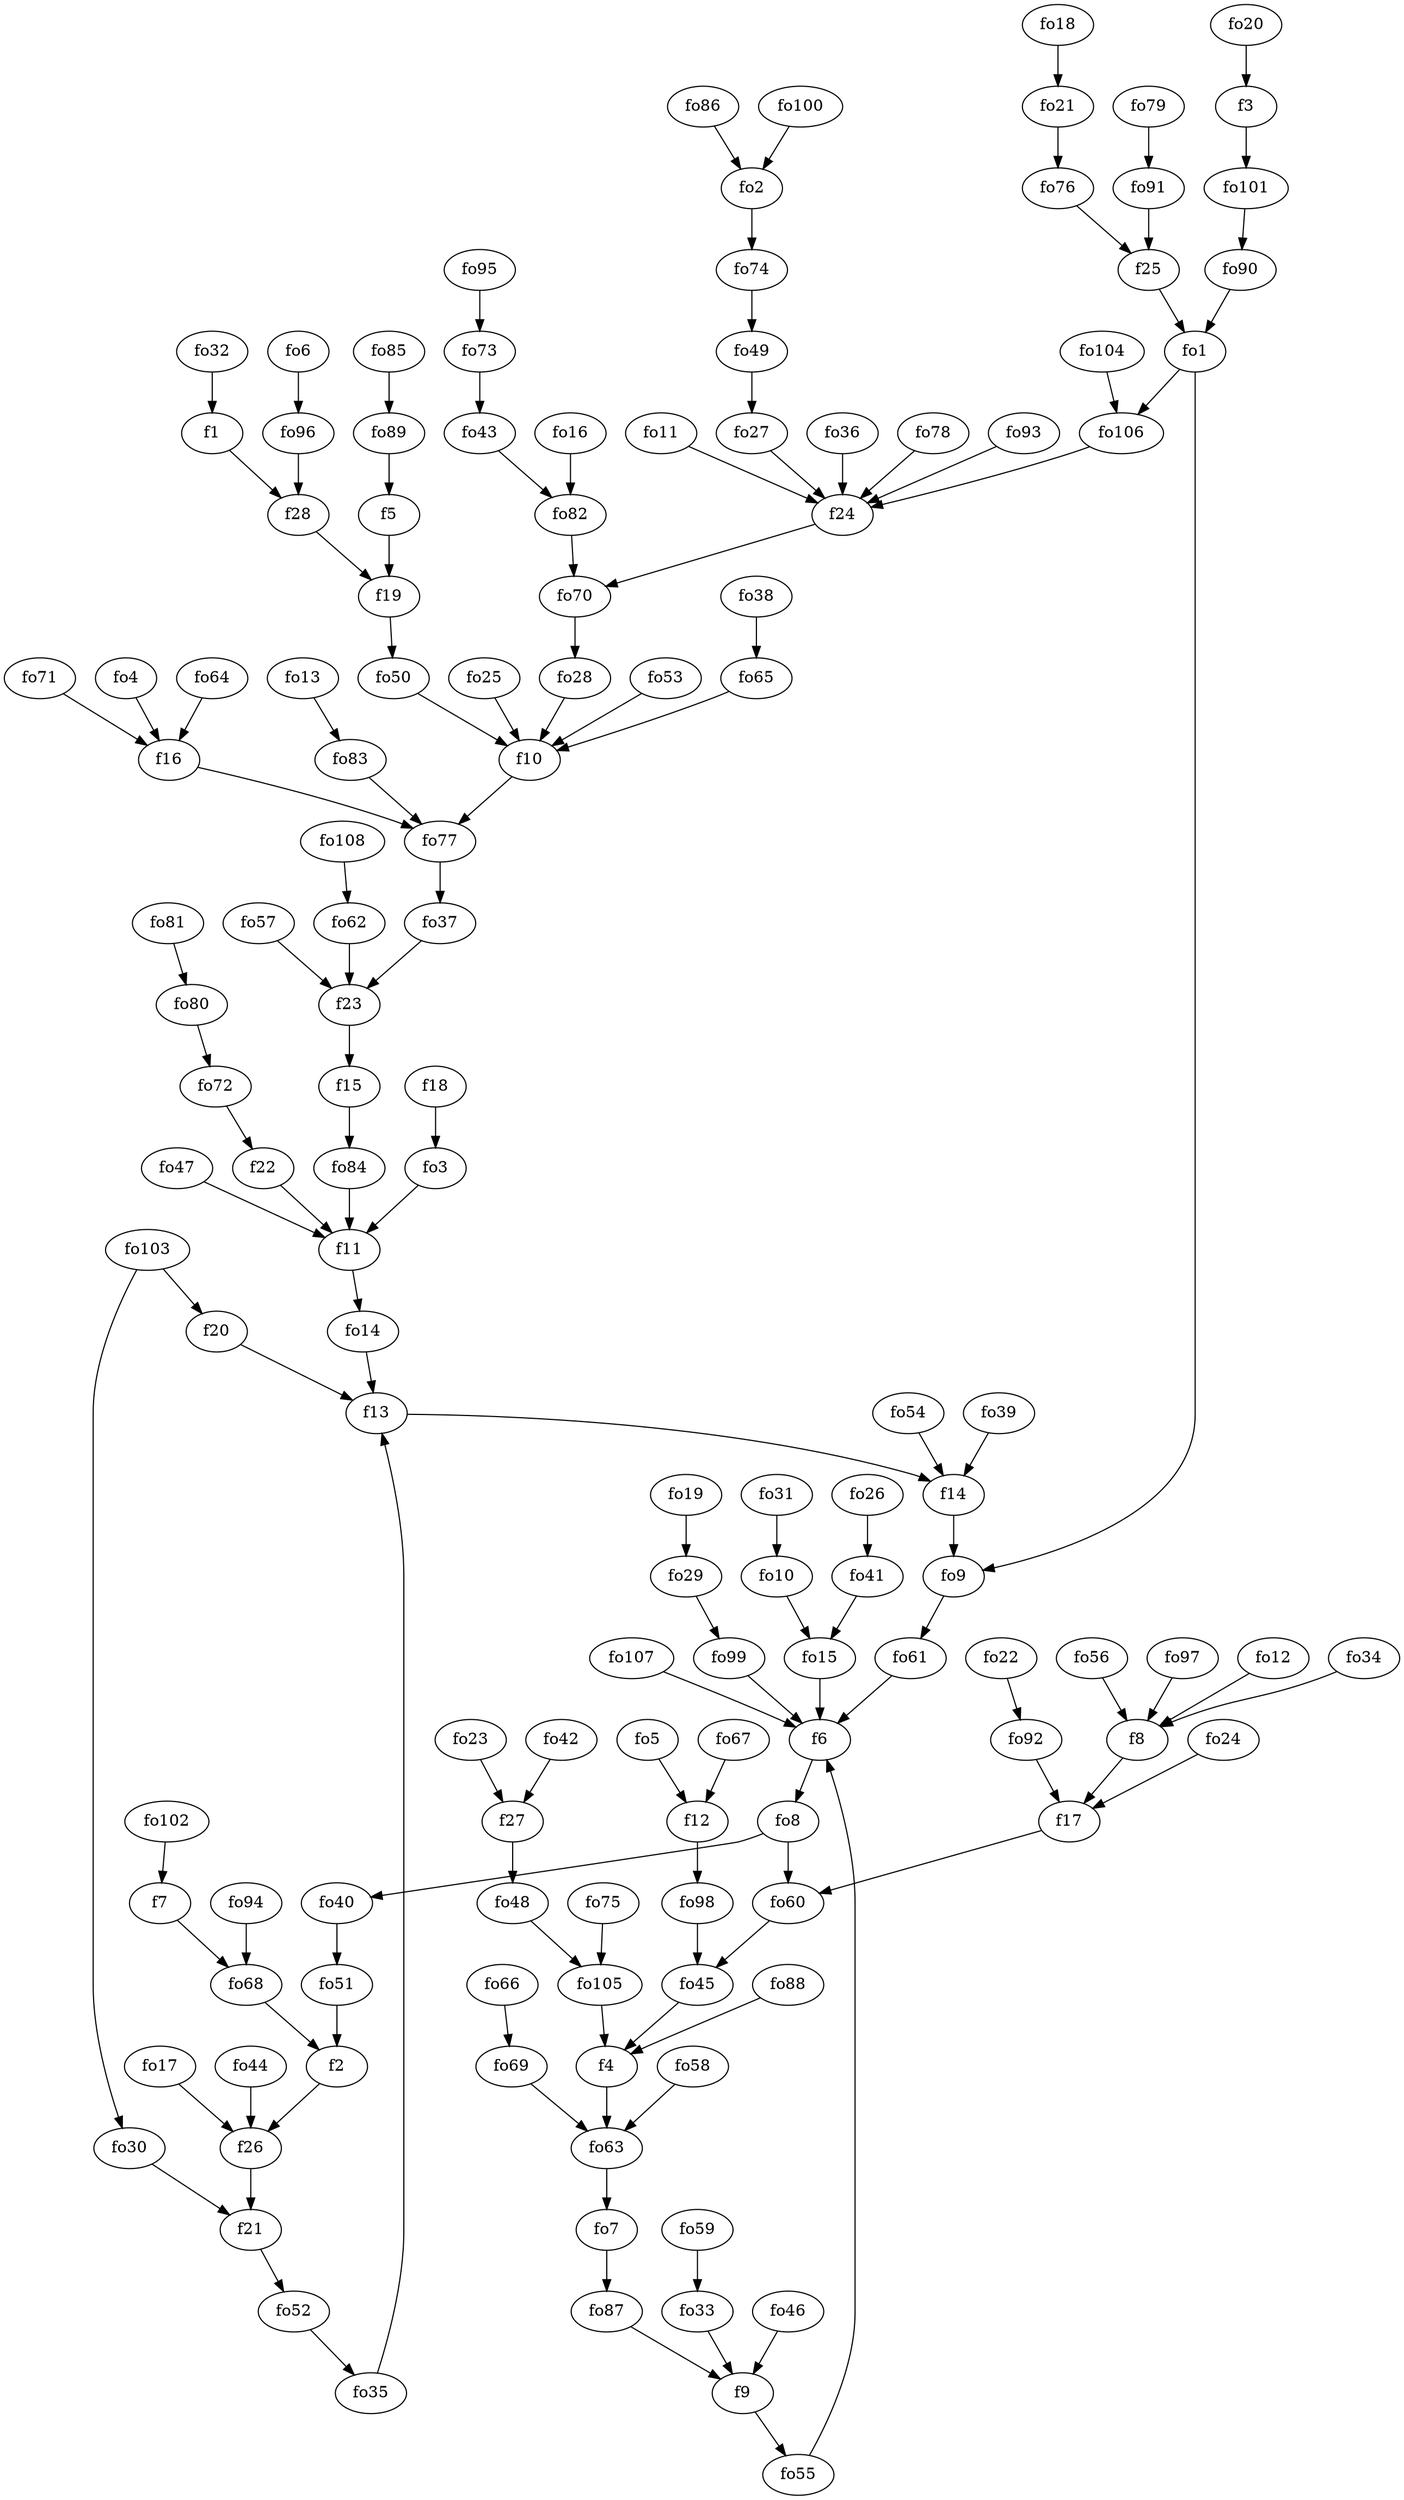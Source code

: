 strict digraph  {
f1;
f2;
f3;
f4;
f5;
f6;
f7;
f8;
f9;
f10;
f11;
f12;
f13;
f14;
f15;
f16;
f17;
f18;
f19;
f20;
f21;
f22;
f23;
f24;
f25;
f26;
f27;
f28;
fo1;
fo2;
fo3;
fo4;
fo5;
fo6;
fo7;
fo8;
fo9;
fo10;
fo11;
fo12;
fo13;
fo14;
fo15;
fo16;
fo17;
fo18;
fo19;
fo20;
fo21;
fo22;
fo23;
fo24;
fo25;
fo26;
fo27;
fo28;
fo29;
fo30;
fo31;
fo32;
fo33;
fo34;
fo35;
fo36;
fo37;
fo38;
fo39;
fo40;
fo41;
fo42;
fo43;
fo44;
fo45;
fo46;
fo47;
fo48;
fo49;
fo50;
fo51;
fo52;
fo53;
fo54;
fo55;
fo56;
fo57;
fo58;
fo59;
fo60;
fo61;
fo62;
fo63;
fo64;
fo65;
fo66;
fo67;
fo68;
fo69;
fo70;
fo71;
fo72;
fo73;
fo74;
fo75;
fo76;
fo77;
fo78;
fo79;
fo80;
fo81;
fo82;
fo83;
fo84;
fo85;
fo86;
fo87;
fo88;
fo89;
fo90;
fo91;
fo92;
fo93;
fo94;
fo95;
fo96;
fo97;
fo98;
fo99;
fo100;
fo101;
fo102;
fo103;
fo104;
fo105;
fo106;
fo107;
fo108;
f1 -> f28  [weight=2];
f2 -> f26  [weight=2];
f3 -> fo101  [weight=2];
f4 -> fo63  [weight=2];
f5 -> f19  [weight=2];
f6 -> fo8  [weight=2];
f7 -> fo68  [weight=2];
f8 -> f17  [weight=2];
f9 -> fo55  [weight=2];
f10 -> fo77  [weight=2];
f11 -> fo14  [weight=2];
f12 -> fo98  [weight=2];
f13 -> f14  [weight=2];
f14 -> fo9  [weight=2];
f15 -> fo84  [weight=2];
f16 -> fo77  [weight=2];
f17 -> fo60  [weight=2];
f18 -> fo3  [weight=2];
f19 -> fo50  [weight=2];
f20 -> f13  [weight=2];
f21 -> fo52  [weight=2];
f22 -> f11  [weight=2];
f23 -> f15  [weight=2];
f24 -> fo70  [weight=2];
f25 -> fo1  [weight=2];
f26 -> f21  [weight=2];
f27 -> fo48  [weight=2];
f28 -> f19  [weight=2];
fo1 -> fo106  [weight=2];
fo1 -> fo9  [weight=2];
fo2 -> fo74  [weight=2];
fo3 -> f11  [weight=2];
fo4 -> f16  [weight=2];
fo5 -> f12  [weight=2];
fo6 -> fo96  [weight=2];
fo7 -> fo87  [weight=2];
fo8 -> fo40  [weight=2];
fo8 -> fo60  [weight=2];
fo9 -> fo61  [weight=2];
fo10 -> fo15  [weight=2];
fo11 -> f24  [weight=2];
fo12 -> f8  [weight=2];
fo13 -> fo83  [weight=2];
fo14 -> f13  [weight=2];
fo15 -> f6  [weight=2];
fo16 -> fo82  [weight=2];
fo17 -> f26  [weight=2];
fo18 -> fo21  [weight=2];
fo19 -> fo29  [weight=2];
fo20 -> f3  [weight=2];
fo21 -> fo76  [weight=2];
fo22 -> fo92  [weight=2];
fo23 -> f27  [weight=2];
fo24 -> f17  [weight=2];
fo25 -> f10  [weight=2];
fo26 -> fo41  [weight=2];
fo27 -> f24  [weight=2];
fo28 -> f10  [weight=2];
fo29 -> fo99  [weight=2];
fo30 -> f21  [weight=2];
fo31 -> fo10  [weight=2];
fo32 -> f1  [weight=2];
fo33 -> f9  [weight=2];
fo34 -> f8  [weight=2];
fo35 -> f13  [weight=2];
fo36 -> f24  [weight=2];
fo37 -> f23  [weight=2];
fo38 -> fo65  [weight=2];
fo39 -> f14  [weight=2];
fo40 -> fo51  [weight=2];
fo41 -> fo15  [weight=2];
fo42 -> f27  [weight=2];
fo43 -> fo82  [weight=2];
fo44 -> f26  [weight=2];
fo45 -> f4  [weight=2];
fo46 -> f9  [weight=2];
fo47 -> f11  [weight=2];
fo48 -> fo105  [weight=2];
fo49 -> fo27  [weight=2];
fo50 -> f10  [weight=2];
fo51 -> f2  [weight=2];
fo52 -> fo35  [weight=2];
fo53 -> f10  [weight=2];
fo54 -> f14  [weight=2];
fo55 -> f6  [weight=2];
fo56 -> f8  [weight=2];
fo57 -> f23  [weight=2];
fo58 -> fo63  [weight=2];
fo59 -> fo33  [weight=2];
fo60 -> fo45  [weight=2];
fo61 -> f6  [weight=2];
fo62 -> f23  [weight=2];
fo63 -> fo7  [weight=2];
fo64 -> f16  [weight=2];
fo65 -> f10  [weight=2];
fo66 -> fo69  [weight=2];
fo67 -> f12  [weight=2];
fo68 -> f2  [weight=2];
fo69 -> fo63  [weight=2];
fo70 -> fo28  [weight=2];
fo71 -> f16  [weight=2];
fo72 -> f22  [weight=2];
fo73 -> fo43  [weight=2];
fo74 -> fo49  [weight=2];
fo75 -> fo105  [weight=2];
fo76 -> f25  [weight=2];
fo77 -> fo37  [weight=2];
fo78 -> f24  [weight=2];
fo79 -> fo91  [weight=2];
fo80 -> fo72  [weight=2];
fo81 -> fo80  [weight=2];
fo82 -> fo70  [weight=2];
fo83 -> fo77  [weight=2];
fo84 -> f11  [weight=2];
fo85 -> fo89  [weight=2];
fo86 -> fo2  [weight=2];
fo87 -> f9  [weight=2];
fo88 -> f4  [weight=2];
fo89 -> f5  [weight=2];
fo90 -> fo1  [weight=2];
fo91 -> f25  [weight=2];
fo92 -> f17  [weight=2];
fo93 -> f24  [weight=2];
fo94 -> fo68  [weight=2];
fo95 -> fo73  [weight=2];
fo96 -> f28  [weight=2];
fo97 -> f8  [weight=2];
fo98 -> fo45  [weight=2];
fo99 -> f6  [weight=2];
fo100 -> fo2  [weight=2];
fo101 -> fo90  [weight=2];
fo102 -> f7  [weight=2];
fo103 -> fo30  [weight=2];
fo103 -> f20  [weight=2];
fo104 -> fo106  [weight=2];
fo105 -> f4  [weight=2];
fo106 -> f24  [weight=2];
fo107 -> f6  [weight=2];
fo108 -> fo62  [weight=2];
}
